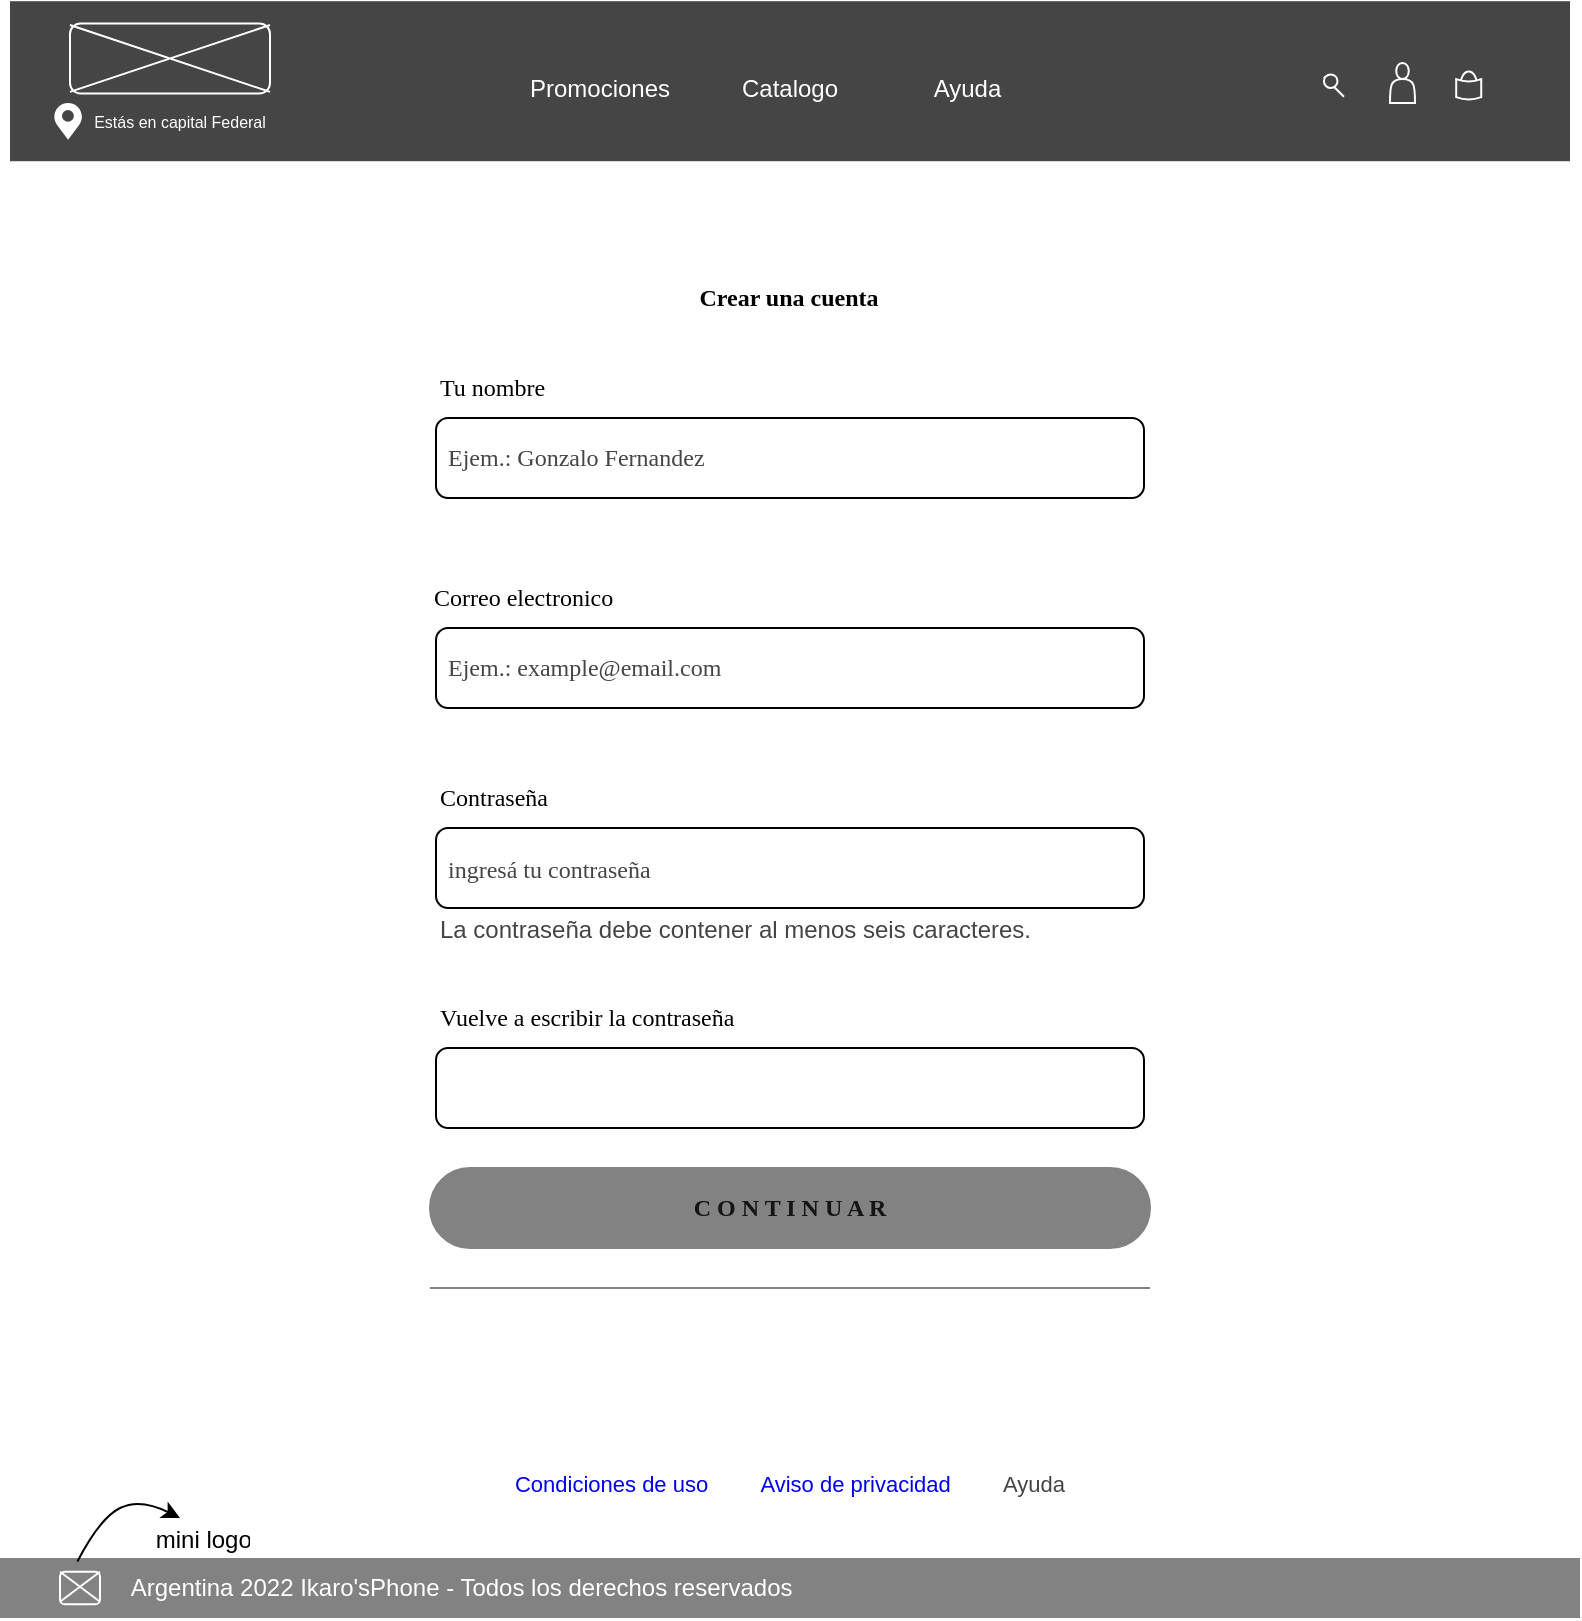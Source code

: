 <mxfile version="17.4.5" type="google"><diagram id="UWH0yxApNo4LmODZMx_n" name="Page-1"><mxGraphModel grid="1" page="1" gridSize="10" guides="1" tooltips="1" connect="1" arrows="1" fold="1" pageScale="1" pageWidth="827" pageHeight="1169" math="0" shadow="0"><root><mxCell id="0"/><mxCell id="1" parent="0"/><mxCell id="O2gb-yz_raCh84CM52FY-15" value="" style="rounded=0;whiteSpace=wrap;html=1;fillColor=#454545;strokeColor=none;" vertex="1" parent="1"><mxGeometry x="24" y="26.6" width="780" height="80" as="geometry"/></mxCell><mxCell id="O2gb-yz_raCh84CM52FY-16" value="" style="rounded=1;whiteSpace=wrap;html=1;strokeColor=#FFFFFF;fillColor=#454545;gradientColor=none;strokeWidth=1;" vertex="1" parent="1"><mxGeometry x="54" y="37.74" width="100" height="35" as="geometry"/></mxCell><mxCell id="O2gb-yz_raCh84CM52FY-17" value="" style="verticalLabelPosition=bottom;verticalAlign=top;html=1;shape=mxgraph.basic.drop;labelBackgroundColor=none;labelBorderColor=none;fontSize=9;fontColor=default;rotation=-180;strokeColor=none;" vertex="1" parent="1"><mxGeometry x="46.18" y="77.5" width="13.75" height="18.41" as="geometry"/></mxCell><mxCell id="O2gb-yz_raCh84CM52FY-18" value="" style="shape=umlDestroy;whiteSpace=wrap;html=1;strokeWidth=1;labelBackgroundColor=none;labelBorderColor=none;fontSize=33;fontColor=#FFFFFF;fillColor=none;gradientColor=none;strokeColor=#FFFFFF;perimeterSpacing=0;" vertex="1" parent="1"><mxGeometry x="54" y="38.52" width="100" height="33.43" as="geometry"/></mxCell><mxCell id="O2gb-yz_raCh84CM52FY-19" value="" style="endArrow=none;html=1;rounded=0;fontSize=23;fontColor=#000000;strokeColor=#FFFFFF;" edge="1" parent="1"><mxGeometry width="50" height="50" relative="1" as="geometry"><mxPoint x="680.96" y="64.37" as="sourcePoint"/><mxPoint x="680.96" y="64.37" as="targetPoint"/><Array as="points"><mxPoint x="690.96" y="74.37"/></Array></mxGeometry></mxCell><mxCell id="O2gb-yz_raCh84CM52FY-20" value="" style="ellipse;whiteSpace=wrap;html=1;aspect=fixed;fontSize=23;fontColor=#000000;labelBackgroundColor=#707070;labelBorderColor=default;fillColor=#454545;strokeColor=#FFFFFF;" vertex="1" parent="1"><mxGeometry x="680.96" y="63.21" width="6.79" height="6.79" as="geometry"/></mxCell><mxCell id="O2gb-yz_raCh84CM52FY-21" value="Promociones" style="text;align=center;verticalAlign=middle;spacingLeft=4;spacingRight=4;overflow=hidden;points=[[0,0.5],[1,0.5]];portConstraint=eastwest;rotatable=0;labelBackgroundColor=none;labelBorderColor=none;fontSize=12;fillColor=none;strokeColor=none;fontColor=#FFFFFF;" vertex="1" parent="1"><mxGeometry x="274" y="55" width="90" height="28.75" as="geometry"/></mxCell><mxCell id="O2gb-yz_raCh84CM52FY-22" value="Catalogo" style="text;align=center;verticalAlign=middle;spacingLeft=4;spacingRight=4;overflow=hidden;points=[[0,0.5],[1,0.5]];portConstraint=eastwest;rotatable=0;labelBackgroundColor=none;labelBorderColor=none;fontSize=12;fillColor=none;strokeColor=none;fontColor=#FFFFFF;" vertex="1" parent="1"><mxGeometry x="382.75" y="55" width="62.5" height="28.75" as="geometry"/></mxCell><mxCell id="O2gb-yz_raCh84CM52FY-23" value="Ayuda" style="text;align=center;verticalAlign=middle;spacingLeft=4;spacingRight=4;overflow=hidden;points=[[0,0.5],[1,0.5]];portConstraint=eastwest;rotatable=0;labelBackgroundColor=none;labelBorderColor=none;fontSize=12;fillColor=none;strokeColor=none;fontColor=#FFFFFF;" vertex="1" parent="1"><mxGeometry x="471.5" y="55.0" width="62.5" height="28.75" as="geometry"/></mxCell><mxCell id="O2gb-yz_raCh84CM52FY-24" value="" style="shape=actor;whiteSpace=wrap;html=1;labelBackgroundColor=none;labelBorderColor=none;fontSize=13;fontColor=#FFFFFF;strokeColor=#FFFFFF;strokeWidth=1;fillColor=#454545;" vertex="1" parent="1"><mxGeometry x="714" y="57.5" width="12.5" height="20" as="geometry"/></mxCell><mxCell id="O2gb-yz_raCh84CM52FY-25" value="" style="ellipse;whiteSpace=wrap;html=1;labelBackgroundColor=#828282;fontColor=#FFFFFF;strokeColor=#FFFFFF;strokeWidth=1;fillColor=#454545;rotation=-90;" vertex="1" parent="1"><mxGeometry x="746.56" y="64.38" width="13.61" height="8.36" as="geometry"/></mxCell><mxCell id="O2gb-yz_raCh84CM52FY-26" value="" style="shape=dataStorage;whiteSpace=wrap;html=1;fixedSize=1;labelBackgroundColor=#828282;fontColor=#FFFFFF;strokeColor=#FFFFFF;strokeWidth=1;fillColor=#454545;rotation=-90;size=1.13;" vertex="1" parent="1"><mxGeometry x="748.3" y="64.38" width="10.12" height="12.51" as="geometry"/></mxCell><mxCell id="O2gb-yz_raCh84CM52FY-28" value="Estás en capital Federal" style="text;strokeColor=none;fillColor=none;spacingLeft=4;spacingRight=4;overflow=hidden;rotatable=0;points=[[0,0.5],[1,0.5]];portConstraint=eastwest;fontSize=8;labelBackgroundColor=none;fontColor=#FFFFFF;" vertex="1" parent="1"><mxGeometry x="60.09" y="75.91" width="109.69" height="20" as="geometry"/></mxCell><mxCell id="O2gb-yz_raCh84CM52FY-29" value="" style="ellipse;whiteSpace=wrap;html=1;aspect=fixed;labelBackgroundColor=none;fontSize=17;fontColor=#454545;strokeColor=none;strokeWidth=1;fillColor=#454545;gradientColor=none;resizeWidth=1;sketch=0;verticalAlign=top;" vertex="1" parent="1"><mxGeometry x="50" y="81" width="5.93" height="5.93" as="geometry"/></mxCell><mxCell id="O2gb-yz_raCh84CM52FY-30" value="Crear una cuenta" style="text;html=1;strokeColor=none;fillColor=none;align=center;verticalAlign=middle;whiteSpace=wrap;rounded=0;fontFamily=Verdana;fontSize=12;fontColor=#000000;fontStyle=1" vertex="1" parent="1"><mxGeometry x="349" y="160" width="129" height="30" as="geometry"/></mxCell><mxCell id="O2gb-yz_raCh84CM52FY-31" value="" style="rounded=1;whiteSpace=wrap;html=1;fontFamily=Verdana;fontSize=14;" vertex="1" parent="1"><mxGeometry x="237" y="340" width="354" height="40" as="geometry"/></mxCell><mxCell id="O2gb-yz_raCh84CM52FY-32" value="" style="rounded=1;whiteSpace=wrap;html=1;fontFamily=Verdana;fontSize=14;" vertex="1" parent="1"><mxGeometry x="237" y="235" width="354" height="40" as="geometry"/></mxCell><mxCell id="O2gb-yz_raCh84CM52FY-33" value="&lt;font&gt;Tu nombre&lt;/font&gt;" style="text;html=1;strokeColor=none;fillColor=none;align=left;verticalAlign=middle;whiteSpace=wrap;rounded=0;fontFamily=Verdana;fontSize=12;fontColor=#000000;" vertex="1" parent="1"><mxGeometry x="237" y="205" width="243" height="30" as="geometry"/></mxCell><mxCell id="O2gb-yz_raCh84CM52FY-35" value="" style="shape=image;verticalLabelPosition=bottom;labelBackgroundColor=default;verticalAlign=top;aspect=fixed;imageAspect=0;image=https://cdn-icons-png.flaticon.com/512/6866/6866733.png;" vertex="1" parent="1"><mxGeometry x="549" y="350.26" width="19.74" height="19.74" as="geometry"/></mxCell><mxCell id="O2gb-yz_raCh84CM52FY-37" value="&lt;b&gt;C O N T I N U A R&lt;/b&gt;" style="rounded=1;whiteSpace=wrap;html=1;fontFamily=Verdana;fontSize=12;fontColor=#141414;strokeColor=#828282;fillColor=#828282;arcSize=50;" vertex="1" parent="1"><mxGeometry x="234" y="610" width="360" height="40" as="geometry"/></mxCell><mxCell id="O2gb-yz_raCh84CM52FY-40" value="&lt;font&gt;Correo electronico&lt;/font&gt;" style="text;html=1;strokeColor=none;fillColor=none;align=left;verticalAlign=middle;whiteSpace=wrap;rounded=0;fontFamily=Verdana;fontSize=12;fontColor=#000000;" vertex="1" parent="1"><mxGeometry x="234" y="310" width="306" height="30" as="geometry"/></mxCell><mxCell id="O2gb-yz_raCh84CM52FY-41" value="" style="rounded=1;whiteSpace=wrap;html=1;fontFamily=Verdana;fontSize=14;" vertex="1" parent="1"><mxGeometry x="237" y="440" width="354" height="40" as="geometry"/></mxCell><mxCell id="O2gb-yz_raCh84CM52FY-42" value="Contraseña" style="text;html=1;strokeColor=none;fillColor=none;align=left;verticalAlign=middle;whiteSpace=wrap;rounded=0;fontFamily=Verdana;fontSize=12;fontColor=#000000;" vertex="1" parent="1"><mxGeometry x="237" y="410" width="243" height="30" as="geometry"/></mxCell><mxCell id="O2gb-yz_raCh84CM52FY-43" value="&lt;br class=&quot;Apple-interchange-newline&quot;&gt;&lt;span style=&quot;font-family: &amp;quot;amazon ember&amp;quot;, arial, sans-serif; font-size: 12px; font-style: normal; font-weight: 400; letter-spacing: normal; text-align: left; text-indent: 0px; text-transform: none; word-spacing: 0px; background-color: rgb(255, 255, 255); display: inline; float: none;&quot;&gt;La contraseña debe contener al menos seis caracteres.&lt;/span&gt;" style="text;whiteSpace=wrap;html=1;fontSize=12;fontFamily=Verdana;fontColor=#454545;verticalAlign=bottom;" vertex="1" parent="1"><mxGeometry x="237" y="460" width="320" height="40" as="geometry"/></mxCell><mxCell id="O2gb-yz_raCh84CM52FY-44" value="" style="endArrow=none;html=1;rounded=0;fontFamily=Verdana;fontSize=12;fontColor=#828282;strokeColor=#828282;" edge="1" parent="1"><mxGeometry width="50" height="50" relative="1" as="geometry"><mxPoint x="234" y="670" as="sourcePoint"/><mxPoint x="594" y="670" as="targetPoint"/></mxGeometry></mxCell><mxCell id="O2gb-yz_raCh84CM52FY-45" value="Vuelve a escribir la contraseña" style="text;html=1;strokeColor=none;fillColor=none;align=left;verticalAlign=middle;whiteSpace=wrap;rounded=0;fontFamily=Verdana;fontSize=12;fontColor=#000000;" vertex="1" parent="1"><mxGeometry x="237" y="520" width="243" height="30" as="geometry"/></mxCell><mxCell id="O2gb-yz_raCh84CM52FY-46" value="" style="rounded=1;whiteSpace=wrap;html=1;fontFamily=Verdana;fontSize=14;" vertex="1" parent="1"><mxGeometry x="237" y="550" width="354" height="40" as="geometry"/></mxCell><UserObject label="&lt;br class=&quot;Apple-interchange-newline&quot;&gt;&lt;span style=&quot;color: rgb(0 , 0 , 0) ; font-family: &amp;#34;amazon ember&amp;#34; , &amp;#34;arial&amp;#34; , sans-serif ; font-size: 11px ; font-style: normal ; font-weight: 400 ; letter-spacing: normal ; text-indent: 0px ; text-transform: none ; word-spacing: 0px ; background-color: rgb(255 , 255 , 255) ; display: inline ; float: none&quot;&gt;&amp;nbsp;&lt;/span&gt;&lt;font color=&quot;#454545&quot;&gt;&lt;a class=&quot;a-link-normal&quot; target=&quot;_blank&quot; href=&quot;https://www.amazon.com/gp/help/customer/display.html/ref=ap_desktop_footer_cou?ie=UTF8&amp;amp;nodeId=508088&quot; style=&quot;box-sizing: border-box ; text-decoration: none ; font-family: &amp;#34;amazon ember&amp;#34; , &amp;#34;arial&amp;#34; , sans-serif ; font-size: 11px ; font-style: normal ; font-weight: 400 ; letter-spacing: normal ; text-indent: 0px ; text-transform: none ; word-spacing: 0px ; background-color: rgb(255 , 255 , 255)&quot;&gt;Condiciones de uso&amp;nbsp;&lt;/a&gt;&lt;span style=&quot;font-family: &amp;#34;amazon ember&amp;#34; , &amp;#34;arial&amp;#34; , sans-serif ; font-size: 11px ; font-style: normal ; font-weight: 400 ; letter-spacing: normal ; text-indent: 0px ; text-transform: none ; word-spacing: 0px ; background-color: rgb(255 , 255 , 255) ; display: inline ; float: none&quot;&gt;&lt;/span&gt;&lt;span class=&quot;auth-footer-seperator&quot; style=&quot;box-sizing: border-box ; display: inline-block ; width: 20px ; font-family: &amp;#34;amazon ember&amp;#34; , &amp;#34;arial&amp;#34; , sans-serif ; font-size: 11px ; font-style: normal ; font-weight: 400 ; letter-spacing: normal ; text-indent: 0px ; text-transform: none ; word-spacing: 0px ; background-color: rgb(255 , 255 , 255)&quot;&gt;&lt;/span&gt;&lt;span style=&quot;font-family: &amp;#34;amazon ember&amp;#34; , &amp;#34;arial&amp;#34; , sans-serif ; font-size: 11px ; font-style: normal ; font-weight: 400 ; letter-spacing: normal ; text-indent: 0px ; text-transform: none ; word-spacing: 0px ; background-color: rgb(255 , 255 , 255) ; display: inline ; float: none&quot;&gt;&lt;span&gt;&amp;nbsp;&lt;/span&gt;&lt;/span&gt;&lt;a class=&quot;a-link-normal&quot; target=&quot;_blank&quot; href=&quot;https://www.amazon.com/gp/help/customer/display.html/ref=ap_desktop_footer_privacy_notice?ie=UTF8&amp;amp;nodeId=468496&quot; style=&quot;box-sizing: border-box ; text-decoration: none ; font-family: &amp;#34;amazon ember&amp;#34; , &amp;#34;arial&amp;#34; , sans-serif ; font-size: 11px ; font-style: normal ; font-weight: 400 ; letter-spacing: normal ; text-indent: 0px ; text-transform: none ; word-spacing: 0px ; background-color: rgb(255 , 255 , 255)&quot;&gt;Aviso de privacidad&lt;span&gt;&amp;nbsp;&lt;/span&gt;&lt;/a&gt;&lt;span style=&quot;font-family: &amp;#34;amazon ember&amp;#34; , &amp;#34;arial&amp;#34; , sans-serif ; font-size: 11px ; font-style: normal ; font-weight: 400 ; letter-spacing: normal ; text-indent: 0px ; text-transform: none ; word-spacing: 0px ; background-color: rgb(255 , 255 , 255) ; display: inline ; float: none&quot;&gt;&lt;/span&gt;&lt;span class=&quot;auth-footer-seperator&quot; style=&quot;box-sizing: border-box ; display: inline-block ; width: 20px ; font-family: &amp;#34;amazon ember&amp;#34; , &amp;#34;arial&amp;#34; , sans-serif ; font-size: 11px ; font-style: normal ; font-weight: 400 ; letter-spacing: normal ; text-indent: 0px ; text-transform: none ; word-spacing: 0px ; background-color: rgb(255 , 255 , 255)&quot;&gt;&lt;/span&gt;&lt;span style=&quot;font-family: &amp;#34;amazon ember&amp;#34; , &amp;#34;arial&amp;#34; , sans-serif ; font-size: 11px ; font-style: normal ; font-weight: 400 ; letter-spacing: normal ; text-indent: 0px ; text-transform: none ; word-spacing: 0px ; background-color: rgb(255 , 255 , 255) ; display: inline ; float: none&quot;&gt;&lt;span&gt;&amp;nbsp;&lt;/span&gt;&lt;/span&gt;&lt;/font&gt;&lt;a class=&quot;a-link-normal&quot; target=&quot;_blank&quot; href=&quot;https://www.amazon.com/help&quot; style=&quot;box-sizing: border-box ; text-decoration: none ; font-family: &amp;#34;amazon ember&amp;#34; , &amp;#34;arial&amp;#34; , sans-serif ; font-size: 11px ; font-style: normal ; font-weight: 400 ; letter-spacing: normal ; text-indent: 0px ; text-transform: none ; word-spacing: 0px ; background-color: rgb(255 , 255 , 255)&quot;&gt;&lt;font color=&quot;#454545&quot;&gt;Ayuda&lt;/font&gt;&lt;font color=&quot;#000000&quot;&gt;&amp;nbsp;&lt;/font&gt;&lt;/a&gt;" link="ikarosphones.com.ar" id="O2gb-yz_raCh84CM52FY-47"><mxCell style="text;whiteSpace=wrap;html=1;fontSize=12;fontFamily=Verdana;fontColor=#454545;align=center;" vertex="1" parent="1"><mxGeometry x="259" y="740" width="310" height="40" as="geometry"/></mxCell></UserObject><mxCell id="O2gb-yz_raCh84CM52FY-56" value="&lt;div&gt;&lt;span&gt;&amp;nbsp; &amp;nbsp; &amp;nbsp; &amp;nbsp; &amp;nbsp; &amp;nbsp; &amp;nbsp; &amp;nbsp; &amp;nbsp; &amp;nbsp;Argentina 2022 Ikaro'sPhone - Todos los derechos reservados&amp;nbsp; &amp;nbsp; &amp;nbsp; &amp;nbsp; &amp;nbsp; &amp;nbsp; &amp;nbsp;&lt;/span&gt;&lt;/div&gt;" style="text;html=1;strokeColor=none;fillColor=#828282;align=left;verticalAlign=middle;whiteSpace=wrap;rounded=0;fontColor=#FFFFFF;" vertex="1" parent="1"><mxGeometry x="19" y="805" width="790" height="30" as="geometry"/></mxCell><mxCell id="O2gb-yz_raCh84CM52FY-57" value="" style="rounded=1;whiteSpace=wrap;html=1;labelBackgroundColor=#454545;fillColor=#828282;strokeColor=#FFFFFF;" vertex="1" parent="1"><mxGeometry x="49" y="811.88" width="20" height="16.25" as="geometry"/></mxCell><mxCell id="O2gb-yz_raCh84CM52FY-58" value="" style="shape=umlDestroy;whiteSpace=wrap;html=1;strokeWidth=1;strokeColor=#FFFFFF;" vertex="1" parent="1"><mxGeometry x="49" y="811.88" width="20" height="15" as="geometry"/></mxCell><mxCell id="O2gb-yz_raCh84CM52FY-59" value="" style="curved=1;endArrow=classic;html=1;rounded=0;exitX=0.049;exitY=0.057;exitDx=0;exitDy=0;exitPerimeter=0;" edge="1" parent="1" source="O2gb-yz_raCh84CM52FY-56"><mxGeometry width="50" height="50" relative="1" as="geometry"><mxPoint x="129" y="795" as="sourcePoint"/><mxPoint x="109" y="785" as="targetPoint"/><Array as="points"><mxPoint x="69" y="785"/><mxPoint x="89" y="775"/></Array></mxGeometry></mxCell><mxCell id="O2gb-yz_raCh84CM52FY-60" value="mini logo" style="text;strokeColor=none;fillColor=none;spacingLeft=4;spacingRight=4;overflow=hidden;rotatable=0;points=[[0,0.5],[1,0.5]];portConstraint=eastwest;fontSize=12;" vertex="1" parent="1"><mxGeometry x="90.88" y="781.88" width="58.12" height="23.12" as="geometry"/></mxCell><mxCell id="UYRyWUD_IMLwVz-br1ce-1" value="&lt;font color=&quot;#454545&quot;&gt;Ejem.: example@email.com&lt;/font&gt;" style="text;html=1;strokeColor=none;fillColor=none;align=left;verticalAlign=middle;whiteSpace=wrap;rounded=0;fontFamily=Verdana;fontSize=12;" vertex="1" parent="1"><mxGeometry x="241" y="345.13" width="243" height="30" as="geometry"/></mxCell><mxCell id="UYRyWUD_IMLwVz-br1ce-2" value="&lt;font color=&quot;#454545&quot;&gt;Ejem.: Gonzalo Fernandez&lt;/font&gt;" style="text;html=1;strokeColor=none;fillColor=none;align=left;verticalAlign=middle;whiteSpace=wrap;rounded=0;fontFamily=Verdana;fontSize=12;" vertex="1" parent="1"><mxGeometry x="241" y="240" width="243" height="30" as="geometry"/></mxCell><mxCell id="UYRyWUD_IMLwVz-br1ce-3" value="&lt;font color=&quot;#454545&quot;&gt;ingresá tu contraseña&lt;/font&gt;" style="text;html=1;strokeColor=none;fillColor=none;align=left;verticalAlign=middle;whiteSpace=wrap;rounded=0;fontFamily=Verdana;fontSize=12;" vertex="1" parent="1"><mxGeometry x="241" y="446" width="243" height="30" as="geometry"/></mxCell></root></mxGraphModel></diagram></mxfile>